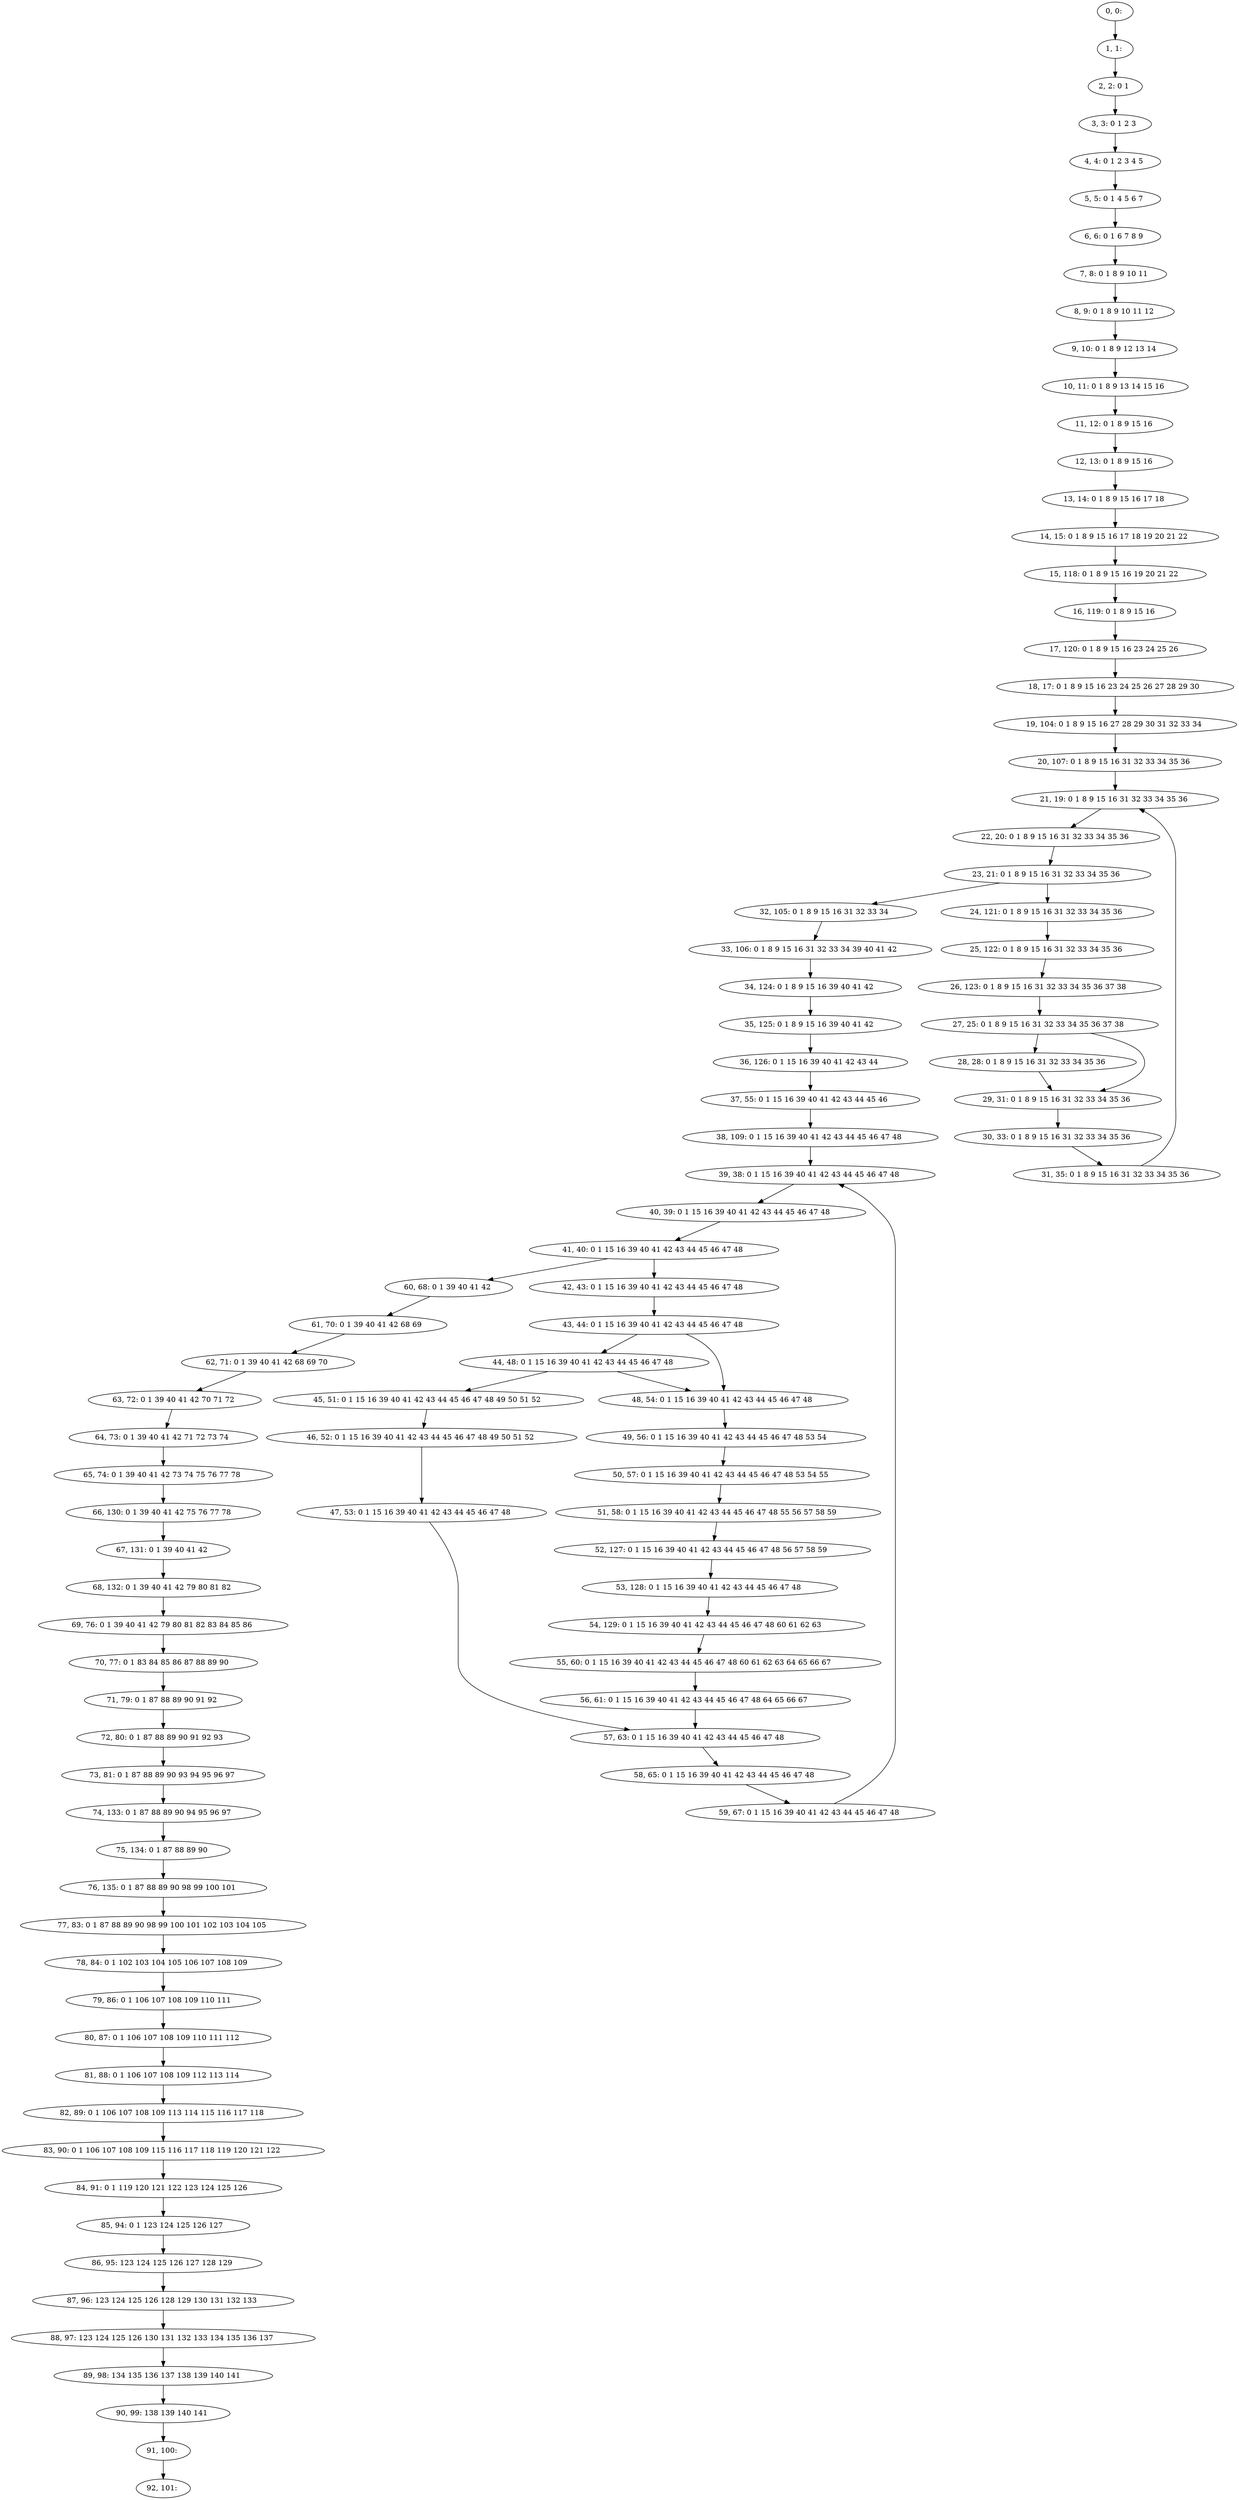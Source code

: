 digraph G {
0[label="0, 0: "];
1[label="1, 1: "];
2[label="2, 2: 0 1 "];
3[label="3, 3: 0 1 2 3 "];
4[label="4, 4: 0 1 2 3 4 5 "];
5[label="5, 5: 0 1 4 5 6 7 "];
6[label="6, 6: 0 1 6 7 8 9 "];
7[label="7, 8: 0 1 8 9 10 11 "];
8[label="8, 9: 0 1 8 9 10 11 12 "];
9[label="9, 10: 0 1 8 9 12 13 14 "];
10[label="10, 11: 0 1 8 9 13 14 15 16 "];
11[label="11, 12: 0 1 8 9 15 16 "];
12[label="12, 13: 0 1 8 9 15 16 "];
13[label="13, 14: 0 1 8 9 15 16 17 18 "];
14[label="14, 15: 0 1 8 9 15 16 17 18 19 20 21 22 "];
15[label="15, 118: 0 1 8 9 15 16 19 20 21 22 "];
16[label="16, 119: 0 1 8 9 15 16 "];
17[label="17, 120: 0 1 8 9 15 16 23 24 25 26 "];
18[label="18, 17: 0 1 8 9 15 16 23 24 25 26 27 28 29 30 "];
19[label="19, 104: 0 1 8 9 15 16 27 28 29 30 31 32 33 34 "];
20[label="20, 107: 0 1 8 9 15 16 31 32 33 34 35 36 "];
21[label="21, 19: 0 1 8 9 15 16 31 32 33 34 35 36 "];
22[label="22, 20: 0 1 8 9 15 16 31 32 33 34 35 36 "];
23[label="23, 21: 0 1 8 9 15 16 31 32 33 34 35 36 "];
24[label="24, 121: 0 1 8 9 15 16 31 32 33 34 35 36 "];
25[label="25, 122: 0 1 8 9 15 16 31 32 33 34 35 36 "];
26[label="26, 123: 0 1 8 9 15 16 31 32 33 34 35 36 37 38 "];
27[label="27, 25: 0 1 8 9 15 16 31 32 33 34 35 36 37 38 "];
28[label="28, 28: 0 1 8 9 15 16 31 32 33 34 35 36 "];
29[label="29, 31: 0 1 8 9 15 16 31 32 33 34 35 36 "];
30[label="30, 33: 0 1 8 9 15 16 31 32 33 34 35 36 "];
31[label="31, 35: 0 1 8 9 15 16 31 32 33 34 35 36 "];
32[label="32, 105: 0 1 8 9 15 16 31 32 33 34 "];
33[label="33, 106: 0 1 8 9 15 16 31 32 33 34 39 40 41 42 "];
34[label="34, 124: 0 1 8 9 15 16 39 40 41 42 "];
35[label="35, 125: 0 1 8 9 15 16 39 40 41 42 "];
36[label="36, 126: 0 1 15 16 39 40 41 42 43 44 "];
37[label="37, 55: 0 1 15 16 39 40 41 42 43 44 45 46 "];
38[label="38, 109: 0 1 15 16 39 40 41 42 43 44 45 46 47 48 "];
39[label="39, 38: 0 1 15 16 39 40 41 42 43 44 45 46 47 48 "];
40[label="40, 39: 0 1 15 16 39 40 41 42 43 44 45 46 47 48 "];
41[label="41, 40: 0 1 15 16 39 40 41 42 43 44 45 46 47 48 "];
42[label="42, 43: 0 1 15 16 39 40 41 42 43 44 45 46 47 48 "];
43[label="43, 44: 0 1 15 16 39 40 41 42 43 44 45 46 47 48 "];
44[label="44, 48: 0 1 15 16 39 40 41 42 43 44 45 46 47 48 "];
45[label="45, 51: 0 1 15 16 39 40 41 42 43 44 45 46 47 48 49 50 51 52 "];
46[label="46, 52: 0 1 15 16 39 40 41 42 43 44 45 46 47 48 49 50 51 52 "];
47[label="47, 53: 0 1 15 16 39 40 41 42 43 44 45 46 47 48 "];
48[label="48, 54: 0 1 15 16 39 40 41 42 43 44 45 46 47 48 "];
49[label="49, 56: 0 1 15 16 39 40 41 42 43 44 45 46 47 48 53 54 "];
50[label="50, 57: 0 1 15 16 39 40 41 42 43 44 45 46 47 48 53 54 55 "];
51[label="51, 58: 0 1 15 16 39 40 41 42 43 44 45 46 47 48 55 56 57 58 59 "];
52[label="52, 127: 0 1 15 16 39 40 41 42 43 44 45 46 47 48 56 57 58 59 "];
53[label="53, 128: 0 1 15 16 39 40 41 42 43 44 45 46 47 48 "];
54[label="54, 129: 0 1 15 16 39 40 41 42 43 44 45 46 47 48 60 61 62 63 "];
55[label="55, 60: 0 1 15 16 39 40 41 42 43 44 45 46 47 48 60 61 62 63 64 65 66 67 "];
56[label="56, 61: 0 1 15 16 39 40 41 42 43 44 45 46 47 48 64 65 66 67 "];
57[label="57, 63: 0 1 15 16 39 40 41 42 43 44 45 46 47 48 "];
58[label="58, 65: 0 1 15 16 39 40 41 42 43 44 45 46 47 48 "];
59[label="59, 67: 0 1 15 16 39 40 41 42 43 44 45 46 47 48 "];
60[label="60, 68: 0 1 39 40 41 42 "];
61[label="61, 70: 0 1 39 40 41 42 68 69 "];
62[label="62, 71: 0 1 39 40 41 42 68 69 70 "];
63[label="63, 72: 0 1 39 40 41 42 70 71 72 "];
64[label="64, 73: 0 1 39 40 41 42 71 72 73 74 "];
65[label="65, 74: 0 1 39 40 41 42 73 74 75 76 77 78 "];
66[label="66, 130: 0 1 39 40 41 42 75 76 77 78 "];
67[label="67, 131: 0 1 39 40 41 42 "];
68[label="68, 132: 0 1 39 40 41 42 79 80 81 82 "];
69[label="69, 76: 0 1 39 40 41 42 79 80 81 82 83 84 85 86 "];
70[label="70, 77: 0 1 83 84 85 86 87 88 89 90 "];
71[label="71, 79: 0 1 87 88 89 90 91 92 "];
72[label="72, 80: 0 1 87 88 89 90 91 92 93 "];
73[label="73, 81: 0 1 87 88 89 90 93 94 95 96 97 "];
74[label="74, 133: 0 1 87 88 89 90 94 95 96 97 "];
75[label="75, 134: 0 1 87 88 89 90 "];
76[label="76, 135: 0 1 87 88 89 90 98 99 100 101 "];
77[label="77, 83: 0 1 87 88 89 90 98 99 100 101 102 103 104 105 "];
78[label="78, 84: 0 1 102 103 104 105 106 107 108 109 "];
79[label="79, 86: 0 1 106 107 108 109 110 111 "];
80[label="80, 87: 0 1 106 107 108 109 110 111 112 "];
81[label="81, 88: 0 1 106 107 108 109 112 113 114 "];
82[label="82, 89: 0 1 106 107 108 109 113 114 115 116 117 118 "];
83[label="83, 90: 0 1 106 107 108 109 115 116 117 118 119 120 121 122 "];
84[label="84, 91: 0 1 119 120 121 122 123 124 125 126 "];
85[label="85, 94: 0 1 123 124 125 126 127 "];
86[label="86, 95: 123 124 125 126 127 128 129 "];
87[label="87, 96: 123 124 125 126 128 129 130 131 132 133 "];
88[label="88, 97: 123 124 125 126 130 131 132 133 134 135 136 137 "];
89[label="89, 98: 134 135 136 137 138 139 140 141 "];
90[label="90, 99: 138 139 140 141 "];
91[label="91, 100: "];
92[label="92, 101: "];
0->1 ;
1->2 ;
2->3 ;
3->4 ;
4->5 ;
5->6 ;
6->7 ;
7->8 ;
8->9 ;
9->10 ;
10->11 ;
11->12 ;
12->13 ;
13->14 ;
14->15 ;
15->16 ;
16->17 ;
17->18 ;
18->19 ;
19->20 ;
20->21 ;
21->22 ;
22->23 ;
23->24 ;
23->32 ;
24->25 ;
25->26 ;
26->27 ;
27->28 ;
27->29 ;
28->29 ;
29->30 ;
30->31 ;
31->21 ;
32->33 ;
33->34 ;
34->35 ;
35->36 ;
36->37 ;
37->38 ;
38->39 ;
39->40 ;
40->41 ;
41->42 ;
41->60 ;
42->43 ;
43->44 ;
43->48 ;
44->45 ;
44->48 ;
45->46 ;
46->47 ;
47->57 ;
48->49 ;
49->50 ;
50->51 ;
51->52 ;
52->53 ;
53->54 ;
54->55 ;
55->56 ;
56->57 ;
57->58 ;
58->59 ;
59->39 ;
60->61 ;
61->62 ;
62->63 ;
63->64 ;
64->65 ;
65->66 ;
66->67 ;
67->68 ;
68->69 ;
69->70 ;
70->71 ;
71->72 ;
72->73 ;
73->74 ;
74->75 ;
75->76 ;
76->77 ;
77->78 ;
78->79 ;
79->80 ;
80->81 ;
81->82 ;
82->83 ;
83->84 ;
84->85 ;
85->86 ;
86->87 ;
87->88 ;
88->89 ;
89->90 ;
90->91 ;
91->92 ;
}
